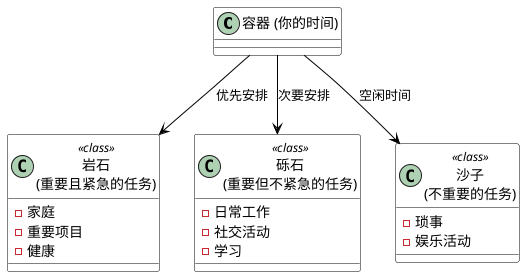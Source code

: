 @startuml
!define RECTANGLE class

skinparam class {
    BackgroundColor White
    BorderColor Black
    ArrowColor Black
}

class "容器 (你的时间)" as Container {
}

class "岩石\n(重要且紧急的任务)" as Rock <<RECTANGLE>> {
    - 家庭
    - 重要项目
    - 健康
}

class "砾石\n(重要但不紧急的任务)" as Gravel <<RECTANGLE>> {
    - 日常工作
    - 社交活动
    - 学习
}

class "沙子\n(不重要的任务)" as Sand <<RECTANGLE>> {
    - 琐事
    - 娱乐活动
}

Container --> Rock : 优先安排
Container --> Gravel : 次要安排
Container --> Sand : 空闲时间

@enduml
